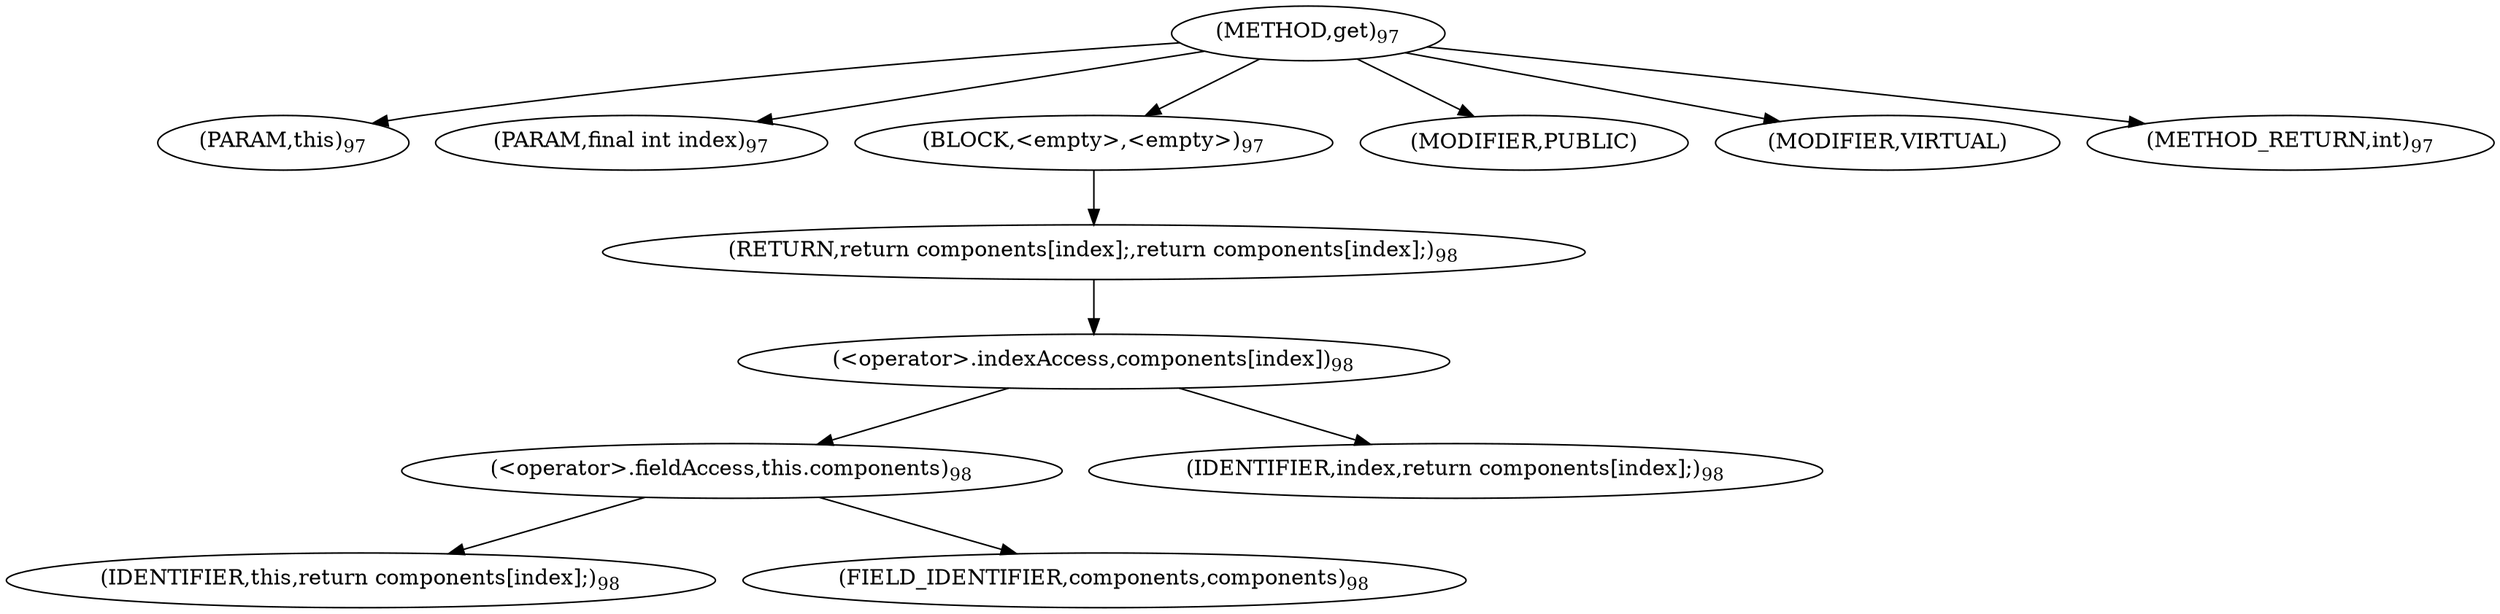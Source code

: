 digraph "get" {  
"175" [label = <(METHOD,get)<SUB>97</SUB>> ]
"176" [label = <(PARAM,this)<SUB>97</SUB>> ]
"177" [label = <(PARAM,final int index)<SUB>97</SUB>> ]
"178" [label = <(BLOCK,&lt;empty&gt;,&lt;empty&gt;)<SUB>97</SUB>> ]
"179" [label = <(RETURN,return components[index];,return components[index];)<SUB>98</SUB>> ]
"180" [label = <(&lt;operator&gt;.indexAccess,components[index])<SUB>98</SUB>> ]
"181" [label = <(&lt;operator&gt;.fieldAccess,this.components)<SUB>98</SUB>> ]
"182" [label = <(IDENTIFIER,this,return components[index];)<SUB>98</SUB>> ]
"183" [label = <(FIELD_IDENTIFIER,components,components)<SUB>98</SUB>> ]
"184" [label = <(IDENTIFIER,index,return components[index];)<SUB>98</SUB>> ]
"185" [label = <(MODIFIER,PUBLIC)> ]
"186" [label = <(MODIFIER,VIRTUAL)> ]
"187" [label = <(METHOD_RETURN,int)<SUB>97</SUB>> ]
  "175" -> "176" 
  "175" -> "177" 
  "175" -> "178" 
  "175" -> "185" 
  "175" -> "186" 
  "175" -> "187" 
  "178" -> "179" 
  "179" -> "180" 
  "180" -> "181" 
  "180" -> "184" 
  "181" -> "182" 
  "181" -> "183" 
}
